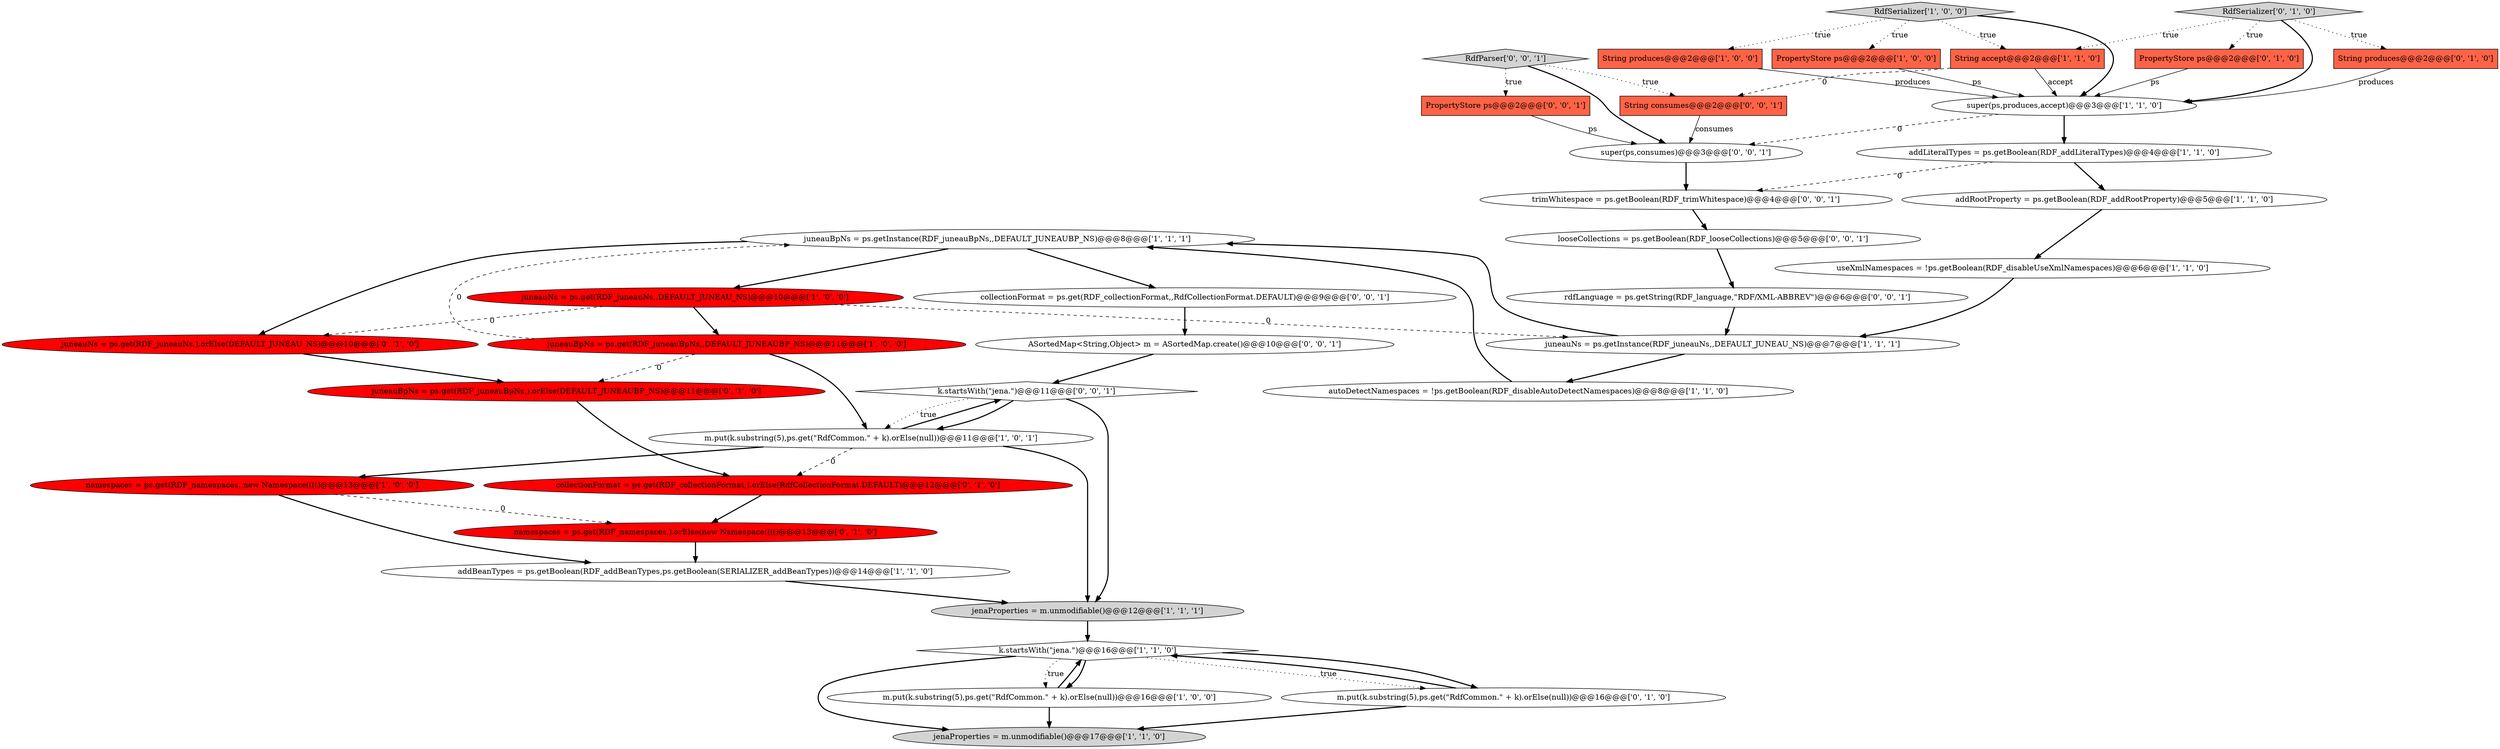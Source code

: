 digraph {
19 [style = filled, label = "juneauBpNs = ps.getInstance(RDF_juneauBpNs,,DEFAULT_JUNEAUBP_NS)@@@8@@@['1', '1', '1']", fillcolor = white, shape = ellipse image = "AAA0AAABBB1BBB"];
14 [style = filled, label = "String produces@@@2@@@['1', '0', '0']", fillcolor = tomato, shape = box image = "AAA0AAABBB1BBB"];
17 [style = filled, label = "addBeanTypes = ps.getBoolean(RDF_addBeanTypes,ps.getBoolean(SERIALIZER_addBeanTypes))@@@14@@@['1', '1', '0']", fillcolor = white, shape = ellipse image = "AAA0AAABBB1BBB"];
28 [style = filled, label = "rdfLanguage = ps.getString(RDF_language,\"RDF/XML-ABBREV\")@@@6@@@['0', '0', '1']", fillcolor = white, shape = ellipse image = "AAA0AAABBB3BBB"];
12 [style = filled, label = "k.startsWith(\"jena.\")@@@16@@@['1', '1', '0']", fillcolor = white, shape = diamond image = "AAA0AAABBB1BBB"];
34 [style = filled, label = "looseCollections = ps.getBoolean(RDF_looseCollections)@@@5@@@['0', '0', '1']", fillcolor = white, shape = ellipse image = "AAA0AAABBB3BBB"];
16 [style = filled, label = "String accept@@@2@@@['1', '1', '0']", fillcolor = tomato, shape = box image = "AAA0AAABBB1BBB"];
37 [style = filled, label = "String consumes@@@2@@@['0', '0', '1']", fillcolor = tomato, shape = box image = "AAA0AAABBB3BBB"];
0 [style = filled, label = "juneauBpNs = ps.get(RDF_juneauBpNs,,DEFAULT_JUNEAUBP_NS)@@@11@@@['1', '0', '0']", fillcolor = red, shape = ellipse image = "AAA1AAABBB1BBB"];
29 [style = filled, label = "RdfParser['0', '0', '1']", fillcolor = lightgray, shape = diamond image = "AAA0AAABBB3BBB"];
7 [style = filled, label = "m.put(k.substring(5),ps.get(\"RdfCommon.\" + k).orElse(null))@@@16@@@['1', '0', '0']", fillcolor = white, shape = ellipse image = "AAA0AAABBB1BBB"];
31 [style = filled, label = "super(ps,consumes)@@@3@@@['0', '0', '1']", fillcolor = white, shape = ellipse image = "AAA0AAABBB3BBB"];
24 [style = filled, label = "RdfSerializer['0', '1', '0']", fillcolor = lightgray, shape = diamond image = "AAA0AAABBB2BBB"];
32 [style = filled, label = "collectionFormat = ps.get(RDF_collectionFormat,,RdfCollectionFormat.DEFAULT)@@@9@@@['0', '0', '1']", fillcolor = white, shape = ellipse image = "AAA0AAABBB3BBB"];
21 [style = filled, label = "m.put(k.substring(5),ps.get(\"RdfCommon.\" + k).orElse(null))@@@16@@@['0', '1', '0']", fillcolor = white, shape = ellipse image = "AAA0AAABBB2BBB"];
25 [style = filled, label = "PropertyStore ps@@@2@@@['0', '1', '0']", fillcolor = tomato, shape = box image = "AAA0AAABBB2BBB"];
18 [style = filled, label = "juneauNs = ps.getInstance(RDF_juneauNs,,DEFAULT_JUNEAU_NS)@@@7@@@['1', '1', '1']", fillcolor = white, shape = ellipse image = "AAA0AAABBB1BBB"];
22 [style = filled, label = "juneauBpNs = ps.get(RDF_juneauBpNs,).orElse(DEFAULT_JUNEAUBP_NS)@@@11@@@['0', '1', '0']", fillcolor = red, shape = ellipse image = "AAA1AAABBB2BBB"];
1 [style = filled, label = "juneauNs = ps.get(RDF_juneauNs,,DEFAULT_JUNEAU_NS)@@@10@@@['1', '0', '0']", fillcolor = red, shape = ellipse image = "AAA1AAABBB1BBB"];
13 [style = filled, label = "super(ps,produces,accept)@@@3@@@['1', '1', '0']", fillcolor = white, shape = ellipse image = "AAA0AAABBB1BBB"];
35 [style = filled, label = "PropertyStore ps@@@2@@@['0', '0', '1']", fillcolor = tomato, shape = box image = "AAA0AAABBB3BBB"];
2 [style = filled, label = "autoDetectNamespaces = !ps.getBoolean(RDF_disableAutoDetectNamespaces)@@@8@@@['1', '1', '0']", fillcolor = white, shape = ellipse image = "AAA0AAABBB1BBB"];
9 [style = filled, label = "useXmlNamespaces = !ps.getBoolean(RDF_disableUseXmlNamespaces)@@@6@@@['1', '1', '0']", fillcolor = white, shape = ellipse image = "AAA0AAABBB1BBB"];
8 [style = filled, label = "addLiteralTypes = ps.getBoolean(RDF_addLiteralTypes)@@@4@@@['1', '1', '0']", fillcolor = white, shape = ellipse image = "AAA0AAABBB1BBB"];
6 [style = filled, label = "namespaces = ps.get(RDF_namespaces,,new Namespace(((()@@@13@@@['1', '0', '0']", fillcolor = red, shape = ellipse image = "AAA1AAABBB1BBB"];
15 [style = filled, label = "PropertyStore ps@@@2@@@['1', '0', '0']", fillcolor = tomato, shape = box image = "AAA0AAABBB1BBB"];
5 [style = filled, label = "jenaProperties = m.unmodifiable()@@@17@@@['1', '1', '0']", fillcolor = lightgray, shape = ellipse image = "AAA0AAABBB1BBB"];
30 [style = filled, label = "trimWhitespace = ps.getBoolean(RDF_trimWhitespace)@@@4@@@['0', '0', '1']", fillcolor = white, shape = ellipse image = "AAA0AAABBB3BBB"];
20 [style = filled, label = "collectionFormat = ps.get(RDF_collectionFormat,).orElse(RdfCollectionFormat.DEFAULT)@@@12@@@['0', '1', '0']", fillcolor = red, shape = ellipse image = "AAA1AAABBB2BBB"];
23 [style = filled, label = "juneauNs = ps.get(RDF_juneauNs,).orElse(DEFAULT_JUNEAU_NS)@@@10@@@['0', '1', '0']", fillcolor = red, shape = ellipse image = "AAA1AAABBB2BBB"];
36 [style = filled, label = "ASortedMap<String,Object> m = ASortedMap.create()@@@10@@@['0', '0', '1']", fillcolor = white, shape = ellipse image = "AAA0AAABBB3BBB"];
11 [style = filled, label = "jenaProperties = m.unmodifiable()@@@12@@@['1', '1', '1']", fillcolor = lightgray, shape = ellipse image = "AAA0AAABBB1BBB"];
3 [style = filled, label = "RdfSerializer['1', '0', '0']", fillcolor = lightgray, shape = diamond image = "AAA0AAABBB1BBB"];
27 [style = filled, label = "String produces@@@2@@@['0', '1', '0']", fillcolor = tomato, shape = box image = "AAA0AAABBB2BBB"];
10 [style = filled, label = "m.put(k.substring(5),ps.get(\"RdfCommon.\" + k).orElse(null))@@@11@@@['1', '0', '1']", fillcolor = white, shape = ellipse image = "AAA0AAABBB1BBB"];
4 [style = filled, label = "addRootProperty = ps.getBoolean(RDF_addRootProperty)@@@5@@@['1', '1', '0']", fillcolor = white, shape = ellipse image = "AAA0AAABBB1BBB"];
33 [style = filled, label = "k.startsWith(\"jena.\")@@@11@@@['0', '0', '1']", fillcolor = white, shape = diamond image = "AAA0AAABBB3BBB"];
26 [style = filled, label = "namespaces = ps.get(RDF_namespaces,).orElse(new Namespace(((()@@@13@@@['0', '1', '0']", fillcolor = red, shape = ellipse image = "AAA1AAABBB2BBB"];
6->17 [style = bold, label=""];
4->9 [style = bold, label=""];
2->19 [style = bold, label=""];
28->18 [style = bold, label=""];
16->37 [style = dashed, label="0"];
12->5 [style = bold, label=""];
26->17 [style = bold, label=""];
24->25 [style = dotted, label="true"];
7->12 [style = bold, label=""];
20->26 [style = bold, label=""];
12->21 [style = bold, label=""];
0->19 [style = dashed, label="0"];
29->31 [style = bold, label=""];
37->31 [style = solid, label="consumes"];
18->19 [style = bold, label=""];
14->13 [style = solid, label="produces"];
27->13 [style = solid, label="produces"];
11->12 [style = bold, label=""];
30->34 [style = bold, label=""];
33->10 [style = bold, label=""];
1->0 [style = bold, label=""];
1->18 [style = dashed, label="0"];
18->2 [style = bold, label=""];
24->27 [style = dotted, label="true"];
29->37 [style = dotted, label="true"];
36->33 [style = bold, label=""];
10->6 [style = bold, label=""];
12->21 [style = dotted, label="true"];
12->7 [style = bold, label=""];
24->16 [style = dotted, label="true"];
0->22 [style = dashed, label="0"];
3->14 [style = dotted, label="true"];
25->13 [style = solid, label="ps"];
21->12 [style = bold, label=""];
34->28 [style = bold, label=""];
21->5 [style = bold, label=""];
19->1 [style = bold, label=""];
33->11 [style = bold, label=""];
0->10 [style = bold, label=""];
7->5 [style = bold, label=""];
23->22 [style = bold, label=""];
9->18 [style = bold, label=""];
19->32 [style = bold, label=""];
10->11 [style = bold, label=""];
13->31 [style = dashed, label="0"];
22->20 [style = bold, label=""];
15->13 [style = solid, label="ps"];
6->26 [style = dashed, label="0"];
19->23 [style = bold, label=""];
3->15 [style = dotted, label="true"];
31->30 [style = bold, label=""];
35->31 [style = solid, label="ps"];
3->13 [style = bold, label=""];
32->36 [style = bold, label=""];
10->20 [style = dashed, label="0"];
8->30 [style = dashed, label="0"];
10->33 [style = bold, label=""];
8->4 [style = bold, label=""];
13->8 [style = bold, label=""];
12->7 [style = dotted, label="true"];
1->23 [style = dashed, label="0"];
29->35 [style = dotted, label="true"];
3->16 [style = dotted, label="true"];
33->10 [style = dotted, label="true"];
16->13 [style = solid, label="accept"];
24->13 [style = bold, label=""];
17->11 [style = bold, label=""];
}
